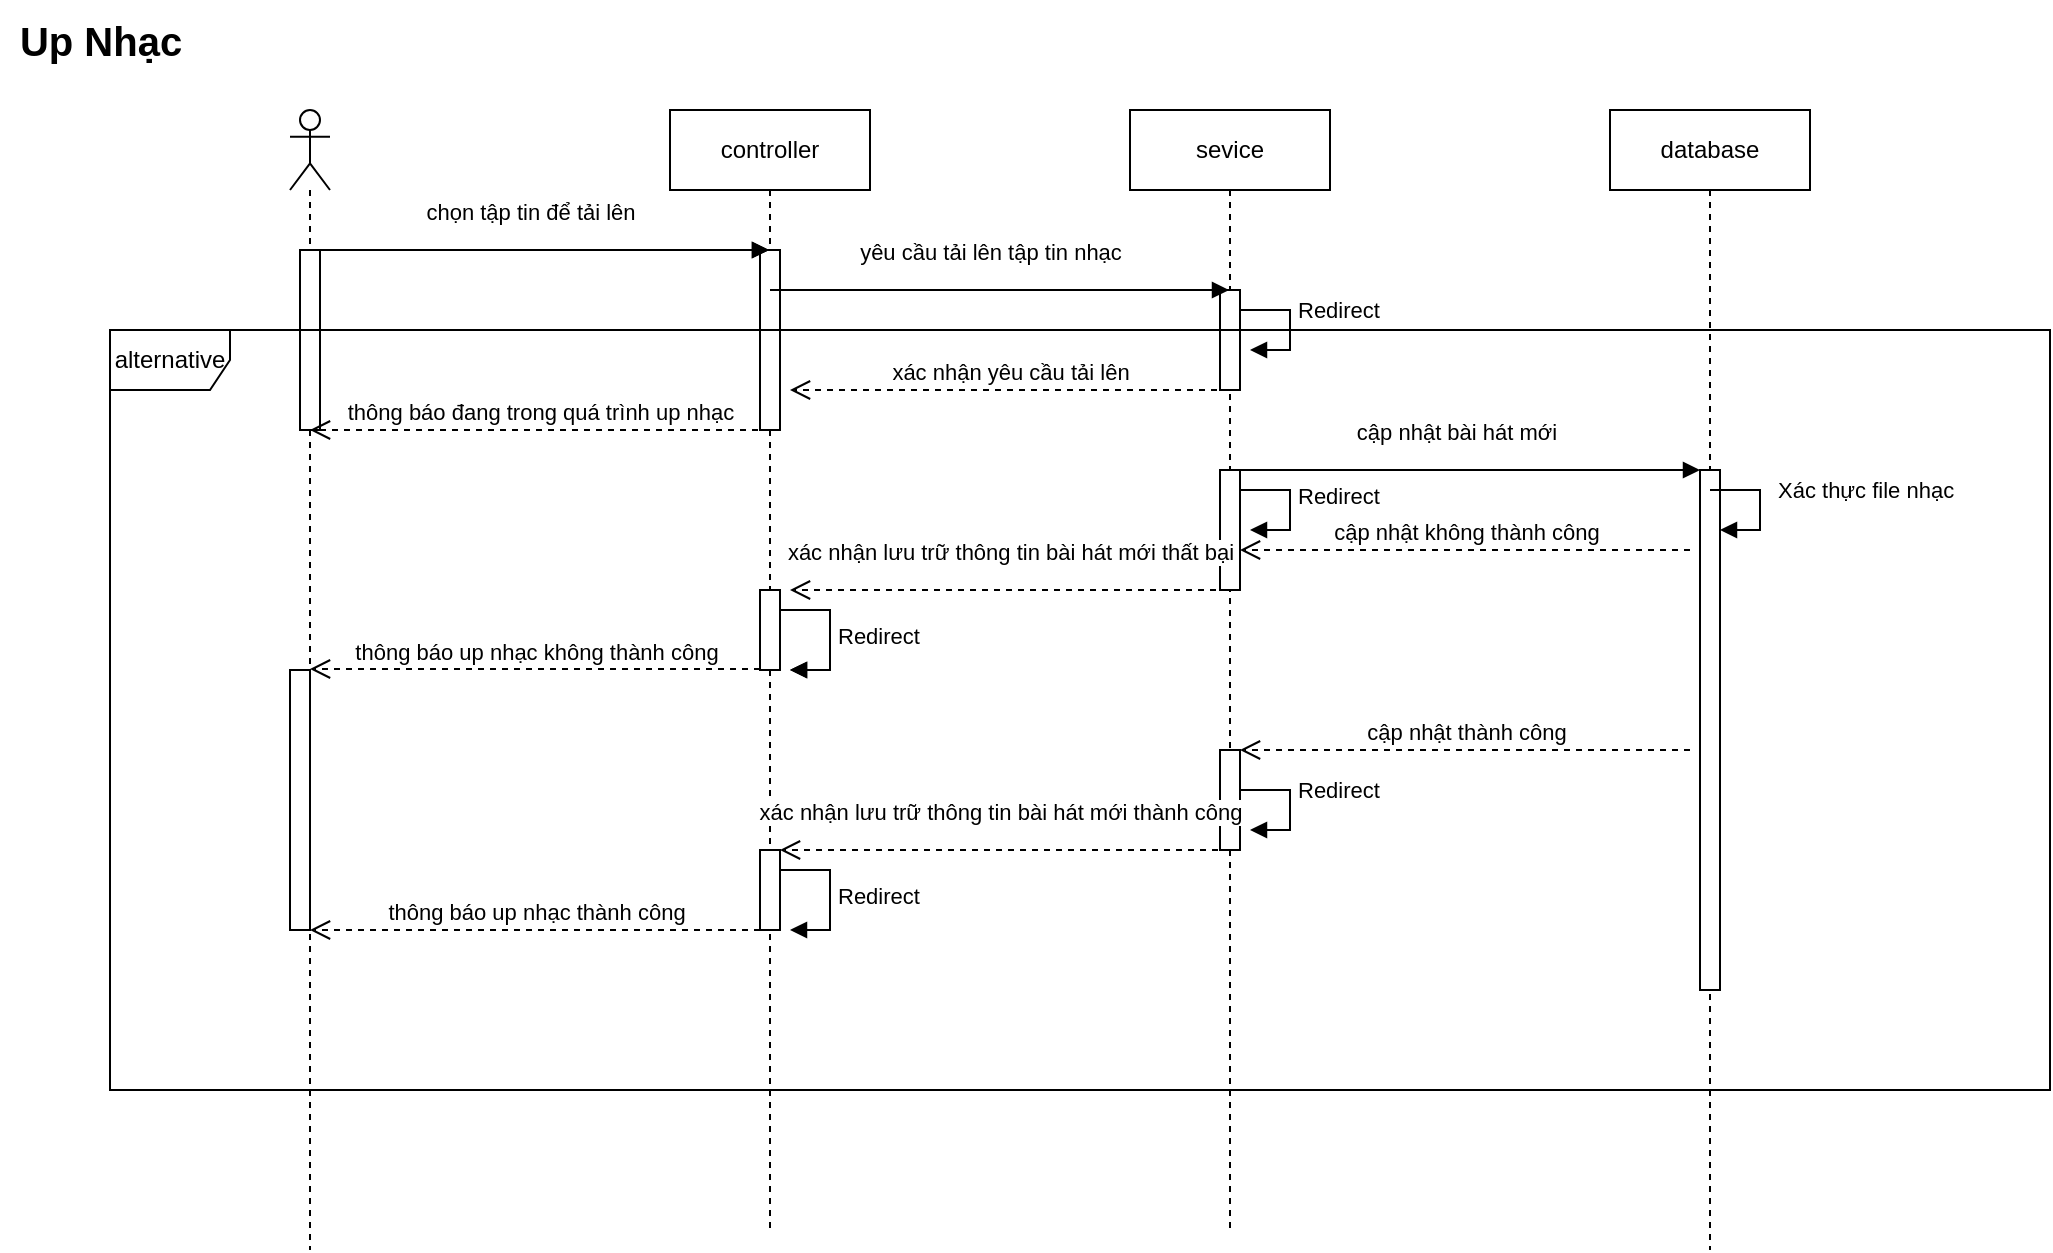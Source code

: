 <mxfile version="24.2.1" type="github">
  <diagram name="Trang-1" id="q-jwsnyhnNB0fspIYyBb">
    <mxGraphModel dx="1877" dy="565" grid="1" gridSize="10" guides="1" tooltips="1" connect="1" arrows="1" fold="1" page="1" pageScale="1" pageWidth="827" pageHeight="1169" math="0" shadow="0">
      <root>
        <mxCell id="0" />
        <mxCell id="1" parent="0" />
        <mxCell id="hGbMSOMged6FAo1RYPW5-1" value="" style="shape=umlLifeline;perimeter=lifelinePerimeter;whiteSpace=wrap;html=1;container=1;dropTarget=0;collapsible=0;recursiveResize=0;outlineConnect=0;portConstraint=eastwest;newEdgeStyle={&quot;curved&quot;:0,&quot;rounded&quot;:0};participant=umlActor;" vertex="1" parent="1">
          <mxGeometry x="40" y="80" width="20" height="570" as="geometry" />
        </mxCell>
        <mxCell id="hGbMSOMged6FAo1RYPW5-42" value="" style="html=1;points=[[0,0,0,0,5],[0,1,0,0,-5],[1,0,0,0,5],[1,1,0,0,-5]];perimeter=orthogonalPerimeter;outlineConnect=0;targetShapes=umlLifeline;portConstraint=eastwest;newEdgeStyle={&quot;curved&quot;:0,&quot;rounded&quot;:0};" vertex="1" parent="hGbMSOMged6FAo1RYPW5-1">
          <mxGeometry x="5" y="70" width="10" height="90" as="geometry" />
        </mxCell>
        <mxCell id="hGbMSOMged6FAo1RYPW5-43" value="" style="html=1;points=[[0,0,0,0,5],[0,1,0,0,-5],[1,0,0,0,5],[1,1,0,0,-5]];perimeter=orthogonalPerimeter;outlineConnect=0;targetShapes=umlLifeline;portConstraint=eastwest;newEdgeStyle={&quot;curved&quot;:0,&quot;rounded&quot;:0};" vertex="1" parent="hGbMSOMged6FAo1RYPW5-1">
          <mxGeometry y="280" width="10" height="130" as="geometry" />
        </mxCell>
        <mxCell id="hGbMSOMged6FAo1RYPW5-2" value="controller" style="shape=umlLifeline;perimeter=lifelinePerimeter;whiteSpace=wrap;html=1;container=1;dropTarget=0;collapsible=0;recursiveResize=0;outlineConnect=0;portConstraint=eastwest;newEdgeStyle={&quot;curved&quot;:0,&quot;rounded&quot;:0};" vertex="1" parent="1">
          <mxGeometry x="230" y="80" width="100" height="560" as="geometry" />
        </mxCell>
        <mxCell id="hGbMSOMged6FAo1RYPW5-17" value="" style="html=1;points=[[0,0,0,0,5],[0,1,0,0,-5],[1,0,0,0,5],[1,1,0,0,-5]];perimeter=orthogonalPerimeter;outlineConnect=0;targetShapes=umlLifeline;portConstraint=eastwest;newEdgeStyle={&quot;curved&quot;:0,&quot;rounded&quot;:0};" vertex="1" parent="hGbMSOMged6FAo1RYPW5-2">
          <mxGeometry x="45" y="70" width="10" height="90" as="geometry" />
        </mxCell>
        <mxCell id="hGbMSOMged6FAo1RYPW5-3" value="sevice" style="shape=umlLifeline;perimeter=lifelinePerimeter;whiteSpace=wrap;html=1;container=1;dropTarget=0;collapsible=0;recursiveResize=0;outlineConnect=0;portConstraint=eastwest;newEdgeStyle={&quot;curved&quot;:0,&quot;rounded&quot;:0};" vertex="1" parent="1">
          <mxGeometry x="460" y="80" width="100" height="560" as="geometry" />
        </mxCell>
        <mxCell id="hGbMSOMged6FAo1RYPW5-18" value="" style="html=1;points=[[0,0,0,0,5],[0,1,0,0,-5],[1,0,0,0,5],[1,1,0,0,-5]];perimeter=orthogonalPerimeter;outlineConnect=0;targetShapes=umlLifeline;portConstraint=eastwest;newEdgeStyle={&quot;curved&quot;:0,&quot;rounded&quot;:0};" vertex="1" parent="hGbMSOMged6FAo1RYPW5-3">
          <mxGeometry x="45" y="90" width="10" height="50" as="geometry" />
        </mxCell>
        <mxCell id="hGbMSOMged6FAo1RYPW5-4" value="database" style="shape=umlLifeline;perimeter=lifelinePerimeter;whiteSpace=wrap;html=1;container=1;dropTarget=0;collapsible=0;recursiveResize=0;outlineConnect=0;portConstraint=eastwest;newEdgeStyle={&quot;curved&quot;:0,&quot;rounded&quot;:0};" vertex="1" parent="1">
          <mxGeometry x="700" y="80" width="100" height="570" as="geometry" />
        </mxCell>
        <mxCell id="hGbMSOMged6FAo1RYPW5-20" value="" style="html=1;points=[[0,0,0,0,5],[0,1,0,0,-5],[1,0,0,0,5],[1,1,0,0,-5]];perimeter=orthogonalPerimeter;outlineConnect=0;targetShapes=umlLifeline;portConstraint=eastwest;newEdgeStyle={&quot;curved&quot;:0,&quot;rounded&quot;:0};" vertex="1" parent="hGbMSOMged6FAo1RYPW5-4">
          <mxGeometry x="45" y="180" width="10" height="260" as="geometry" />
        </mxCell>
        <mxCell id="hGbMSOMged6FAo1RYPW5-5" value="alternative" style="shape=umlFrame;whiteSpace=wrap;html=1;pointerEvents=0;" vertex="1" parent="1">
          <mxGeometry x="-50" y="190" width="970" height="380" as="geometry" />
        </mxCell>
        <mxCell id="hGbMSOMged6FAo1RYPW5-6" value="chọn tập tin để tải lên" style="html=1;verticalAlign=bottom;endArrow=block;curved=0;rounded=0;" edge="1" parent="1">
          <mxGeometry x="-0.041" y="10" width="80" relative="1" as="geometry">
            <mxPoint x="50" y="150" as="sourcePoint" />
            <mxPoint x="279.5" y="150" as="targetPoint" />
            <mxPoint as="offset" />
          </mxGeometry>
        </mxCell>
        <mxCell id="hGbMSOMged6FAo1RYPW5-7" value="chọn tập tin để tải lên" style="html=1;verticalAlign=bottom;endArrow=block;curved=0;rounded=0;" edge="1" parent="1">
          <mxGeometry x="-0.041" y="10" width="80" relative="1" as="geometry">
            <mxPoint x="50" y="150" as="sourcePoint" />
            <mxPoint x="279.5" y="150" as="targetPoint" />
            <mxPoint as="offset" />
          </mxGeometry>
        </mxCell>
        <mxCell id="hGbMSOMged6FAo1RYPW5-8" value="yêu cầu tải lên tập tin nhạc" style="html=1;verticalAlign=bottom;endArrow=block;curved=0;rounded=0;" edge="1" parent="1">
          <mxGeometry x="-0.041" y="10" width="80" relative="1" as="geometry">
            <mxPoint x="280" y="170" as="sourcePoint" />
            <mxPoint x="509.5" y="170" as="targetPoint" />
            <mxPoint as="offset" />
          </mxGeometry>
        </mxCell>
        <mxCell id="hGbMSOMged6FAo1RYPW5-15" value="xác nhận yêu cầu tải lên" style="html=1;verticalAlign=bottom;endArrow=open;dashed=1;endSize=8;curved=0;rounded=0;" edge="1" parent="1">
          <mxGeometry relative="1" as="geometry">
            <mxPoint x="509.5" y="220" as="sourcePoint" />
            <mxPoint x="290" y="220" as="targetPoint" />
          </mxGeometry>
        </mxCell>
        <mxCell id="hGbMSOMged6FAo1RYPW5-16" value="thông báo đang trong quá trình up nhạc" style="html=1;verticalAlign=bottom;endArrow=open;dashed=1;endSize=8;curved=0;rounded=0;" edge="1" parent="1">
          <mxGeometry relative="1" as="geometry">
            <mxPoint x="280" y="240" as="sourcePoint" />
            <mxPoint x="50" y="240" as="targetPoint" />
          </mxGeometry>
        </mxCell>
        <mxCell id="hGbMSOMged6FAo1RYPW5-19" value="cập nhật bài hát mới" style="html=1;verticalAlign=bottom;endArrow=block;curved=0;rounded=0;" edge="1" parent="1" target="hGbMSOMged6FAo1RYPW5-20">
          <mxGeometry x="-0.041" y="10" width="80" relative="1" as="geometry">
            <mxPoint x="510" y="260" as="sourcePoint" />
            <mxPoint x="740" y="260" as="targetPoint" />
            <mxPoint as="offset" />
          </mxGeometry>
        </mxCell>
        <mxCell id="hGbMSOMged6FAo1RYPW5-21" value="cập nhật không thành công" style="html=1;verticalAlign=bottom;endArrow=open;dashed=1;endSize=8;curved=0;rounded=0;" edge="1" parent="1">
          <mxGeometry relative="1" as="geometry">
            <mxPoint x="740" y="300" as="sourcePoint" />
            <mxPoint x="515" y="300" as="targetPoint" />
          </mxGeometry>
        </mxCell>
        <mxCell id="hGbMSOMged6FAo1RYPW5-22" value="" style="html=1;points=[[0,0,0,0,5],[0,1,0,0,-5],[1,0,0,0,5],[1,1,0,0,-5]];perimeter=orthogonalPerimeter;outlineConnect=0;targetShapes=umlLifeline;portConstraint=eastwest;newEdgeStyle={&quot;curved&quot;:0,&quot;rounded&quot;:0};" vertex="1" parent="1">
          <mxGeometry x="505" y="260" width="10" height="60" as="geometry" />
        </mxCell>
        <mxCell id="hGbMSOMged6FAo1RYPW5-23" value="xác nhận lưu trữ thông tin bài hát mới thất bại" style="html=1;verticalAlign=bottom;endArrow=open;dashed=1;endSize=8;curved=0;rounded=0;" edge="1" parent="1">
          <mxGeometry x="0.022" y="-10" relative="1" as="geometry">
            <mxPoint x="515" y="320" as="sourcePoint" />
            <mxPoint x="290" y="320" as="targetPoint" />
            <mxPoint as="offset" />
          </mxGeometry>
        </mxCell>
        <mxCell id="hGbMSOMged6FAo1RYPW5-24" value="thông báo up nhạc không thành công" style="html=1;verticalAlign=bottom;endArrow=open;dashed=1;endSize=8;curved=0;rounded=0;" edge="1" parent="1">
          <mxGeometry relative="1" as="geometry">
            <mxPoint x="275" y="359.5" as="sourcePoint" />
            <mxPoint x="50" y="359.5" as="targetPoint" />
          </mxGeometry>
        </mxCell>
        <mxCell id="hGbMSOMged6FAo1RYPW5-29" value="" style="html=1;points=[[0,0,0,0,5],[0,1,0,0,-5],[1,0,0,0,5],[1,1,0,0,-5]];perimeter=orthogonalPerimeter;outlineConnect=0;targetShapes=umlLifeline;portConstraint=eastwest;newEdgeStyle={&quot;curved&quot;:0,&quot;rounded&quot;:0};" vertex="1" parent="1">
          <mxGeometry x="275" y="320" width="10" height="40" as="geometry" />
        </mxCell>
        <mxCell id="hGbMSOMged6FAo1RYPW5-30" value="Redirect" style="html=1;align=left;spacingLeft=2;endArrow=block;rounded=0;edgeStyle=orthogonalEdgeStyle;curved=0;rounded=0;" edge="1" parent="1">
          <mxGeometry relative="1" as="geometry">
            <mxPoint x="285" y="330" as="sourcePoint" />
            <Array as="points">
              <mxPoint x="310" y="330" />
              <mxPoint x="310" y="360" />
            </Array>
            <mxPoint x="290" y="360" as="targetPoint" />
          </mxGeometry>
        </mxCell>
        <mxCell id="hGbMSOMged6FAo1RYPW5-31" value="Redirect" style="html=1;align=left;spacingLeft=2;endArrow=block;rounded=0;edgeStyle=orthogonalEdgeStyle;curved=0;rounded=0;" edge="1" parent="1">
          <mxGeometry relative="1" as="geometry">
            <mxPoint x="515" y="260" as="sourcePoint" />
            <Array as="points">
              <mxPoint x="515" y="270" />
              <mxPoint x="540" y="270" />
              <mxPoint x="540" y="290" />
            </Array>
            <mxPoint x="520" y="290" as="targetPoint" />
          </mxGeometry>
        </mxCell>
        <mxCell id="hGbMSOMged6FAo1RYPW5-32" value="cập nhật thành công" style="html=1;verticalAlign=bottom;endArrow=open;dashed=1;endSize=8;curved=0;rounded=0;" edge="1" parent="1">
          <mxGeometry relative="1" as="geometry">
            <mxPoint x="740" y="400" as="sourcePoint" />
            <mxPoint x="515" y="400" as="targetPoint" />
          </mxGeometry>
        </mxCell>
        <mxCell id="hGbMSOMged6FAo1RYPW5-33" value="" style="html=1;points=[[0,0,0,0,5],[0,1,0,0,-5],[1,0,0,0,5],[1,1,0,0,-5]];perimeter=orthogonalPerimeter;outlineConnect=0;targetShapes=umlLifeline;portConstraint=eastwest;newEdgeStyle={&quot;curved&quot;:0,&quot;rounded&quot;:0};" vertex="1" parent="1">
          <mxGeometry x="505" y="400" width="10" height="50" as="geometry" />
        </mxCell>
        <mxCell id="hGbMSOMged6FAo1RYPW5-34" value="Redirect" style="html=1;align=left;spacingLeft=2;endArrow=block;rounded=0;edgeStyle=orthogonalEdgeStyle;curved=0;rounded=0;" edge="1" parent="1">
          <mxGeometry x="-0.067" relative="1" as="geometry">
            <mxPoint x="515" y="410" as="sourcePoint" />
            <Array as="points">
              <mxPoint x="515" y="420" />
              <mxPoint x="540" y="420" />
              <mxPoint x="540" y="440" />
            </Array>
            <mxPoint x="520" y="440" as="targetPoint" />
            <mxPoint as="offset" />
          </mxGeometry>
        </mxCell>
        <mxCell id="hGbMSOMged6FAo1RYPW5-35" value="xác nhận lưu trữ thông tin bài hát mới thành công" style="html=1;verticalAlign=bottom;endArrow=open;dashed=1;endSize=8;curved=0;rounded=0;" edge="1" parent="1">
          <mxGeometry x="0.022" y="-10" relative="1" as="geometry">
            <mxPoint x="510" y="450" as="sourcePoint" />
            <mxPoint x="285" y="450" as="targetPoint" />
            <mxPoint as="offset" />
          </mxGeometry>
        </mxCell>
        <mxCell id="hGbMSOMged6FAo1RYPW5-36" value="" style="html=1;points=[[0,0,0,0,5],[0,1,0,0,-5],[1,0,0,0,5],[1,1,0,0,-5]];perimeter=orthogonalPerimeter;outlineConnect=0;targetShapes=umlLifeline;portConstraint=eastwest;newEdgeStyle={&quot;curved&quot;:0,&quot;rounded&quot;:0};" vertex="1" parent="1">
          <mxGeometry x="275" y="450" width="10" height="40" as="geometry" />
        </mxCell>
        <mxCell id="hGbMSOMged6FAo1RYPW5-37" value="Redirect" style="html=1;align=left;spacingLeft=2;endArrow=block;rounded=0;edgeStyle=orthogonalEdgeStyle;curved=0;rounded=0;" edge="1" parent="1">
          <mxGeometry relative="1" as="geometry">
            <mxPoint x="285" y="330" as="sourcePoint" />
            <Array as="points">
              <mxPoint x="310" y="330" />
              <mxPoint x="310" y="360" />
            </Array>
            <mxPoint x="290" y="360" as="targetPoint" />
          </mxGeometry>
        </mxCell>
        <mxCell id="hGbMSOMged6FAo1RYPW5-38" value="Redirect" style="html=1;align=left;spacingLeft=2;endArrow=block;rounded=0;edgeStyle=orthogonalEdgeStyle;curved=0;rounded=0;" edge="1" parent="1">
          <mxGeometry relative="1" as="geometry">
            <mxPoint x="285" y="460" as="sourcePoint" />
            <Array as="points">
              <mxPoint x="310" y="460" />
              <mxPoint x="310" y="490" />
            </Array>
            <mxPoint x="290" y="490" as="targetPoint" />
          </mxGeometry>
        </mxCell>
        <mxCell id="hGbMSOMged6FAo1RYPW5-39" value="thông báo up nhạc thành công" style="html=1;verticalAlign=bottom;endArrow=open;dashed=1;endSize=8;curved=0;rounded=0;" edge="1" parent="1">
          <mxGeometry relative="1" as="geometry">
            <mxPoint x="275" y="490" as="sourcePoint" />
            <mxPoint x="50" y="490" as="targetPoint" />
          </mxGeometry>
        </mxCell>
        <mxCell id="hGbMSOMged6FAo1RYPW5-40" value="Redirect" style="html=1;align=left;spacingLeft=2;endArrow=block;rounded=0;edgeStyle=orthogonalEdgeStyle;curved=0;rounded=0;" edge="1" parent="1">
          <mxGeometry x="-0.067" relative="1" as="geometry">
            <mxPoint x="515" y="170" as="sourcePoint" />
            <Array as="points">
              <mxPoint x="515" y="180" />
              <mxPoint x="540" y="180" />
              <mxPoint x="540" y="200" />
            </Array>
            <mxPoint x="520" y="200" as="targetPoint" />
            <mxPoint as="offset" />
          </mxGeometry>
        </mxCell>
        <mxCell id="hGbMSOMged6FAo1RYPW5-41" value="Xác thực file nhạc" style="html=1;align=left;spacingLeft=2;endArrow=block;rounded=0;edgeStyle=orthogonalEdgeStyle;curved=0;rounded=0;" edge="1" parent="1">
          <mxGeometry x="-0.143" y="5" relative="1" as="geometry">
            <mxPoint x="755" y="270" as="sourcePoint" />
            <Array as="points">
              <mxPoint x="750" y="270" />
              <mxPoint x="775" y="270" />
              <mxPoint x="775" y="290" />
            </Array>
            <mxPoint x="755" y="290" as="targetPoint" />
            <mxPoint as="offset" />
          </mxGeometry>
        </mxCell>
        <mxCell id="hGbMSOMged6FAo1RYPW5-44" value="&lt;b&gt;&lt;font style=&quot;font-size: 20px;&quot;&gt;Up Nhạc&lt;/font&gt;&lt;/b&gt;" style="text;html=1;align=center;verticalAlign=middle;resizable=0;points=[];autosize=1;strokeColor=none;fillColor=none;" vertex="1" parent="1">
          <mxGeometry x="-105" y="25" width="100" height="40" as="geometry" />
        </mxCell>
      </root>
    </mxGraphModel>
  </diagram>
</mxfile>
